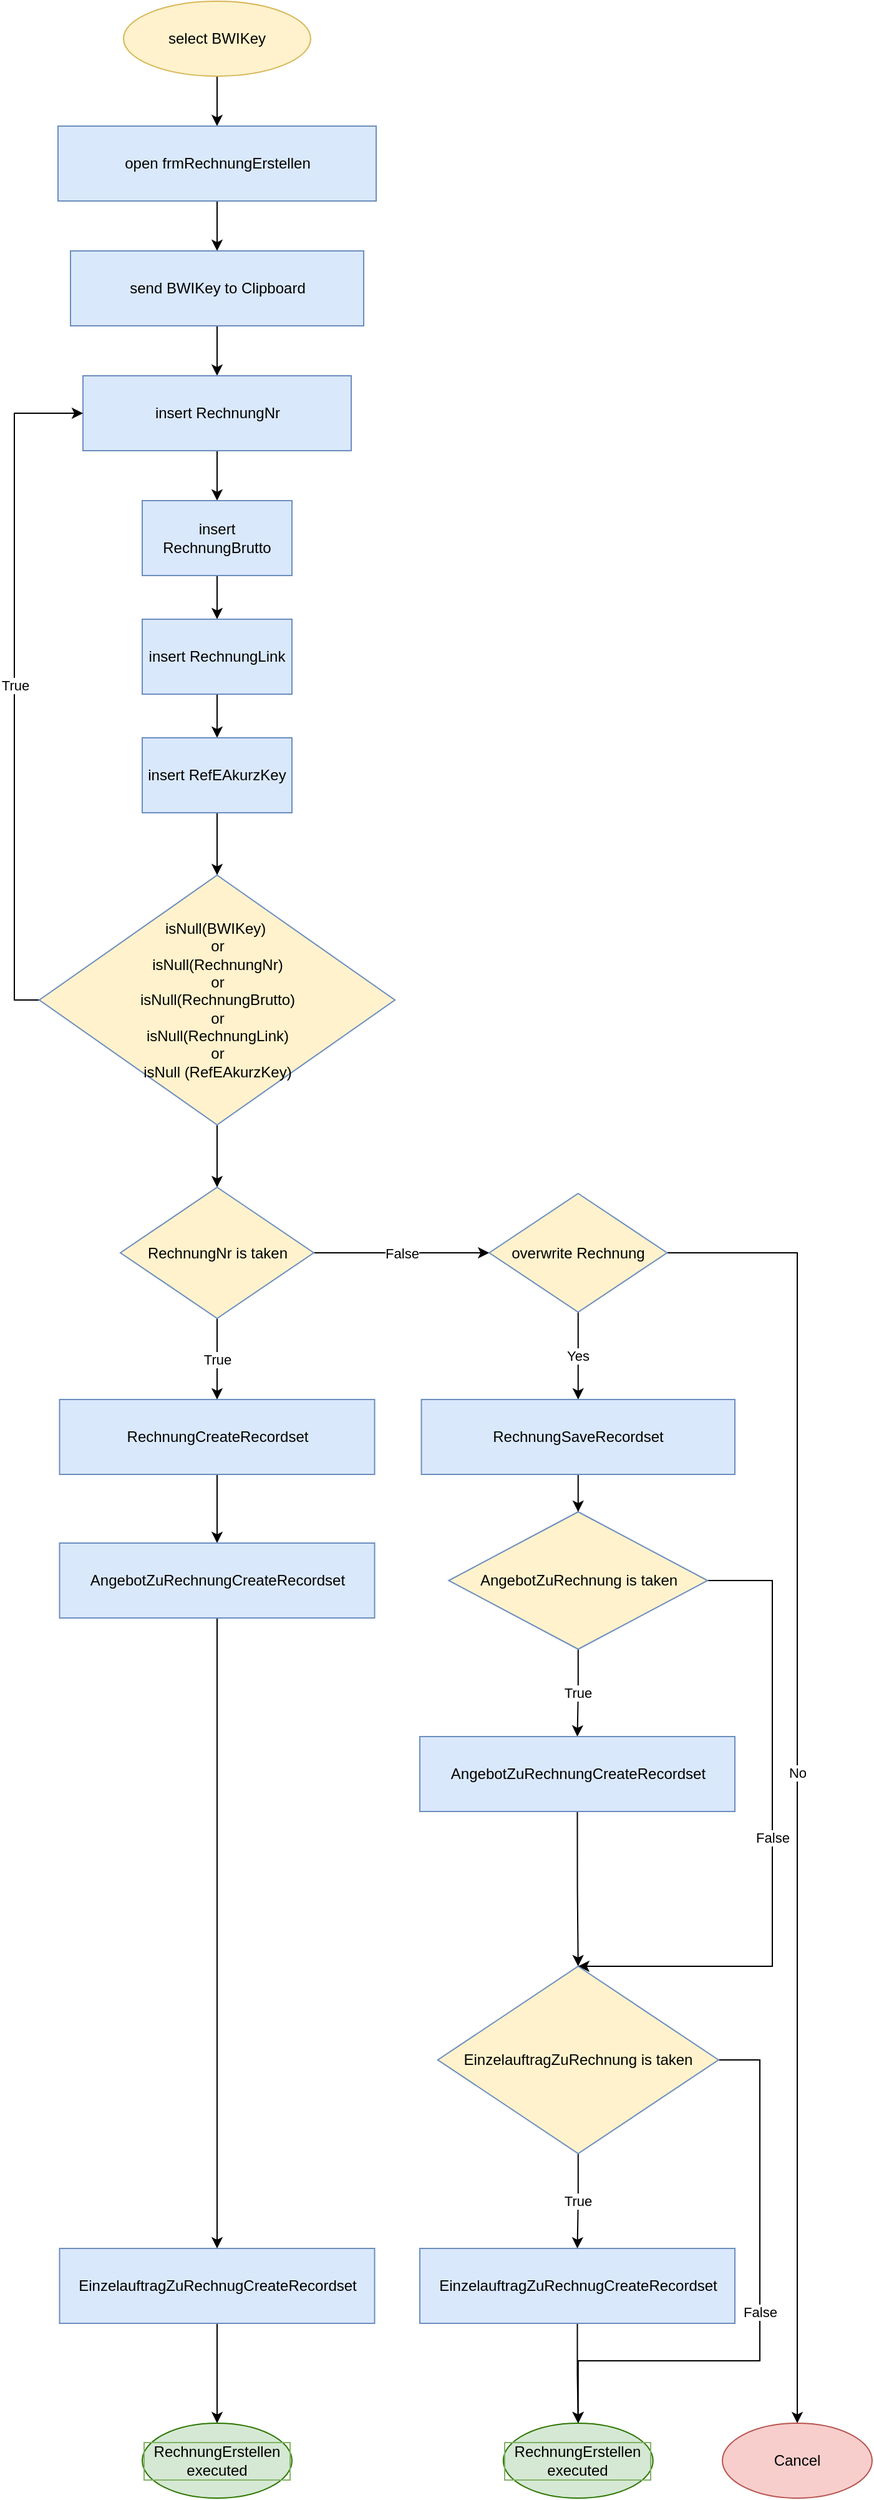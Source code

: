 <mxfile>
    <diagram id="8dnJfbRsM65urw3yMW-w" name="Page-1">
        <mxGraphModel dx="1134" dy="610" grid="1" gridSize="10" guides="1" tooltips="1" connect="1" arrows="1" fold="1" page="1" pageScale="1" pageWidth="827" pageHeight="1169" math="0" shadow="0">
            <root>
                <mxCell id="0"/>
                <mxCell id="1" parent="0"/>
                <mxCell id="24" style="edgeStyle=orthogonalEdgeStyle;rounded=0;orthogonalLoop=1;jettySize=auto;html=1;exitX=0.5;exitY=1;exitDx=0;exitDy=0;entryX=0.5;entryY=0;entryDx=0;entryDy=0;" parent="1" source="2" target="3" edge="1">
                    <mxGeometry relative="1" as="geometry"/>
                </mxCell>
                <mxCell id="2" value="select BWIKey" style="ellipse;whiteSpace=wrap;html=1;fillColor=#fff2cc;strokeColor=#d6b656;fontColor=#000000;" parent="1" vertex="1">
                    <mxGeometry x="170" y="30" width="150" height="60" as="geometry"/>
                </mxCell>
                <mxCell id="5" value="" style="edgeStyle=orthogonalEdgeStyle;rounded=0;orthogonalLoop=1;jettySize=auto;html=1;" parent="1" source="3" target="4" edge="1">
                    <mxGeometry relative="1" as="geometry"/>
                </mxCell>
                <mxCell id="3" value="open frmRechnungErstellen" style="whiteSpace=wrap;html=1;fillColor=#dae8fc;strokeColor=#6c8ebf;fontColor=#000000;" parent="1" vertex="1">
                    <mxGeometry x="117.5" y="130" width="255" height="60" as="geometry"/>
                </mxCell>
                <mxCell id="9" value="" style="edgeStyle=orthogonalEdgeStyle;rounded=0;orthogonalLoop=1;jettySize=auto;html=1;" parent="1" source="4" target="6" edge="1">
                    <mxGeometry relative="1" as="geometry"/>
                </mxCell>
                <mxCell id="4" value="send BWIKey to Clipboard" style="whiteSpace=wrap;html=1;fontColor=#000000;strokeColor=#6c8ebf;fillColor=#dae8fc;" parent="1" vertex="1">
                    <mxGeometry x="127.5" y="230" width="235" height="60" as="geometry"/>
                </mxCell>
                <mxCell id="8" value="" style="edgeStyle=orthogonalEdgeStyle;rounded=0;orthogonalLoop=1;jettySize=auto;html=1;" parent="1" source="6" target="7" edge="1">
                    <mxGeometry relative="1" as="geometry"/>
                </mxCell>
                <mxCell id="6" value="insert RechnungNr" style="whiteSpace=wrap;html=1;fontColor=#000000;strokeColor=#6c8ebf;fillColor=#dae8fc;" parent="1" vertex="1">
                    <mxGeometry x="137.5" y="330" width="215" height="60" as="geometry"/>
                </mxCell>
                <mxCell id="11" value="" style="edgeStyle=orthogonalEdgeStyle;rounded=0;orthogonalLoop=1;jettySize=auto;html=1;" parent="1" source="7" target="10" edge="1">
                    <mxGeometry relative="1" as="geometry"/>
                </mxCell>
                <mxCell id="7" value="insert RechnungBrutto" style="whiteSpace=wrap;html=1;fontColor=#000000;strokeColor=#6c8ebf;fillColor=#dae8fc;" parent="1" vertex="1">
                    <mxGeometry x="185" y="430" width="120" height="60" as="geometry"/>
                </mxCell>
                <mxCell id="13" value="" style="edgeStyle=orthogonalEdgeStyle;rounded=0;orthogonalLoop=1;jettySize=auto;html=1;" parent="1" source="10" target="12" edge="1">
                    <mxGeometry relative="1" as="geometry"/>
                </mxCell>
                <mxCell id="10" value="insert RechnungLink" style="whiteSpace=wrap;html=1;fontColor=#000000;strokeColor=#6c8ebf;fillColor=#dae8fc;" parent="1" vertex="1">
                    <mxGeometry x="185" y="525" width="120" height="60" as="geometry"/>
                </mxCell>
                <mxCell id="15" value="" style="edgeStyle=orthogonalEdgeStyle;rounded=0;orthogonalLoop=1;jettySize=auto;html=1;" parent="1" source="12" target="14" edge="1">
                    <mxGeometry relative="1" as="geometry"/>
                </mxCell>
                <mxCell id="12" value="insert RefEAkurzKey" style="whiteSpace=wrap;html=1;fontColor=#000000;strokeColor=#6c8ebf;fillColor=#dae8fc;" parent="1" vertex="1">
                    <mxGeometry x="185" y="620" width="120" height="60" as="geometry"/>
                </mxCell>
                <mxCell id="16" value="True" style="edgeStyle=orthogonalEdgeStyle;rounded=0;orthogonalLoop=1;jettySize=auto;html=1;exitX=0;exitY=0.5;exitDx=0;exitDy=0;entryX=0;entryY=0.5;entryDx=0;entryDy=0;labelBackgroundColor=#FFFFFF;fontColor=#000000;" parent="1" source="14" target="6" edge="1">
                    <mxGeometry relative="1" as="geometry"/>
                </mxCell>
                <mxCell id="89" style="edgeStyle=orthogonalEdgeStyle;rounded=0;orthogonalLoop=1;jettySize=auto;html=1;exitX=0.5;exitY=1;exitDx=0;exitDy=0;entryX=0.5;entryY=0;entryDx=0;entryDy=0;" parent="1" source="14" target="31" edge="1">
                    <mxGeometry relative="1" as="geometry"/>
                </mxCell>
                <mxCell id="14" value="isNull(BWIKey)&amp;nbsp;&lt;br&gt;or&lt;br&gt;isNull(RechnungNr) &lt;br&gt;or &lt;br&gt;isNull(RechnungBrutto)&lt;br&gt;or&lt;br&gt;isNull(RechnungLink)&lt;br&gt;or&lt;br&gt;isNull (RefEAkurzKey)" style="rhombus;whiteSpace=wrap;html=1;fontColor=#000000;strokeColor=#6c8ebf;fillColor=#FFF2CC;" parent="1" vertex="1">
                    <mxGeometry x="102.5" y="730" width="285" height="200" as="geometry"/>
                </mxCell>
                <mxCell id="96" value="True" style="edgeStyle=orthogonalEdgeStyle;rounded=0;orthogonalLoop=1;jettySize=auto;html=1;exitX=0.5;exitY=1;exitDx=0;exitDy=0;entryX=0.5;entryY=0;entryDx=0;entryDy=0;labelBackgroundColor=#FFFFFF;fontColor=#000000;" parent="1" source="17" target="27" edge="1">
                    <mxGeometry relative="1" as="geometry"/>
                </mxCell>
                <mxCell id="98" value="False" style="edgeStyle=orthogonalEdgeStyle;rounded=0;orthogonalLoop=1;jettySize=auto;html=1;exitX=1;exitY=0.5;exitDx=0;exitDy=0;entryX=0.5;entryY=0;entryDx=0;entryDy=0;labelBackgroundColor=#FFFFFF;fontColor=#000000;" parent="1" source="17" target="19" edge="1">
                    <mxGeometry relative="1" as="geometry">
                        <Array as="points">
                            <mxPoint x="690" y="1295"/>
                            <mxPoint x="690" y="1604"/>
                        </Array>
                    </mxGeometry>
                </mxCell>
                <mxCell id="17" value="AngebotZuRechnung is taken" style="rhombus;whiteSpace=wrap;html=1;fontColor=#000000;strokeColor=#6c8ebf;fillColor=#FFF2CC;" parent="1" vertex="1">
                    <mxGeometry x="430.63" y="1240" width="207.5" height="110" as="geometry"/>
                </mxCell>
                <mxCell id="99" value="True" style="edgeStyle=orthogonalEdgeStyle;rounded=0;orthogonalLoop=1;jettySize=auto;html=1;exitX=0.5;exitY=1;exitDx=0;exitDy=0;entryX=0.5;entryY=0;entryDx=0;entryDy=0;labelBackgroundColor=#FFFFFF;fontColor=#000000;" parent="1" source="19" target="64" edge="1">
                    <mxGeometry relative="1" as="geometry"/>
                </mxCell>
                <mxCell id="108" value="False" style="edgeStyle=orthogonalEdgeStyle;rounded=0;orthogonalLoop=1;jettySize=auto;html=1;exitX=1;exitY=0.5;exitDx=0;exitDy=0;entryX=0.5;entryY=0;entryDx=0;entryDy=0;" edge="1" parent="1" source="19" target="100">
                    <mxGeometry relative="1" as="geometry">
                        <Array as="points">
                            <mxPoint x="680" y="1679"/>
                            <mxPoint x="680" y="1920"/>
                            <mxPoint x="534" y="1920"/>
                        </Array>
                    </mxGeometry>
                </mxCell>
                <mxCell id="19" value="EinzelauftragZuRechnung is taken" style="rhombus;whiteSpace=wrap;html=1;fontColor=#000000;strokeColor=#6c8ebf;fillColor=#FFF2CC;" parent="1" vertex="1">
                    <mxGeometry x="421.88" y="1604" width="225" height="150" as="geometry"/>
                </mxCell>
                <mxCell id="103" style="edgeStyle=orthogonalEdgeStyle;rounded=0;orthogonalLoop=1;jettySize=auto;html=1;exitX=0.5;exitY=1;exitDx=0;exitDy=0;entryX=0.5;entryY=0;entryDx=0;entryDy=0;" edge="1" parent="1" source="22" target="102">
                    <mxGeometry relative="1" as="geometry"/>
                </mxCell>
                <mxCell id="22" value="RechnungCreateRecordset" style="whiteSpace=wrap;html=1;fontColor=#000000;strokeColor=#6c8ebf;fillColor=#DAE8FC;" parent="1" vertex="1">
                    <mxGeometry x="118.75" y="1150" width="252.5" height="60" as="geometry"/>
                </mxCell>
                <mxCell id="97" style="edgeStyle=orthogonalEdgeStyle;rounded=0;orthogonalLoop=1;jettySize=auto;html=1;exitX=0.5;exitY=1;exitDx=0;exitDy=0;entryX=0.5;entryY=0;entryDx=0;entryDy=0;labelBackgroundColor=#FFFFFF;fontColor=#000000;" parent="1" source="27" target="19" edge="1">
                    <mxGeometry relative="1" as="geometry"/>
                </mxCell>
                <mxCell id="27" value="&lt;span&gt;AngebotZuRechnungCreateRecordset&lt;/span&gt;" style="whiteSpace=wrap;html=1;fontColor=#000000;strokeColor=#6c8ebf;fillColor=#DAE8FC;" parent="1" vertex="1">
                    <mxGeometry x="407.5" y="1420" width="252.5" height="60" as="geometry"/>
                </mxCell>
                <mxCell id="90" value="True" style="edgeStyle=orthogonalEdgeStyle;rounded=0;orthogonalLoop=1;jettySize=auto;html=1;exitX=0.5;exitY=1;exitDx=0;exitDy=0;entryX=0.5;entryY=0;entryDx=0;entryDy=0;labelBackgroundColor=#FFFFFF;fontColor=#000000;" parent="1" source="31" target="22" edge="1">
                    <mxGeometry relative="1" as="geometry"/>
                </mxCell>
                <mxCell id="91" value="False" style="edgeStyle=orthogonalEdgeStyle;rounded=0;orthogonalLoop=1;jettySize=auto;html=1;exitX=1;exitY=0.5;exitDx=0;exitDy=0;entryX=0;entryY=0.5;entryDx=0;entryDy=0;labelBackgroundColor=#FFFFFF;fontColor=#000000;" parent="1" source="31" target="37" edge="1">
                    <mxGeometry relative="1" as="geometry"/>
                </mxCell>
                <mxCell id="31" value="RechnungNr is taken" style="rhombus;whiteSpace=wrap;html=1;fontColor=#000000;strokeColor=#6c8ebf;fillColor=#FFF2CC;" parent="1" vertex="1">
                    <mxGeometry x="167.5" y="980" width="155" height="105" as="geometry"/>
                </mxCell>
                <mxCell id="92" value="Yes" style="edgeStyle=orthogonalEdgeStyle;rounded=0;orthogonalLoop=1;jettySize=auto;html=1;exitX=0.5;exitY=1;exitDx=0;exitDy=0;entryX=0.5;entryY=0;entryDx=0;entryDy=0;labelBackgroundColor=#FFFFFF;fontColor=#000000;" parent="1" source="37" target="51" edge="1">
                    <mxGeometry relative="1" as="geometry"/>
                </mxCell>
                <mxCell id="93" value="No" style="edgeStyle=orthogonalEdgeStyle;rounded=0;orthogonalLoop=1;jettySize=auto;html=1;exitX=1;exitY=0.5;exitDx=0;exitDy=0;entryX=0.5;entryY=0;entryDx=0;entryDy=0;labelBackgroundColor=#FFFFFF;fontColor=#000000;" parent="1" source="37" target="42" edge="1">
                    <mxGeometry relative="1" as="geometry"/>
                </mxCell>
                <mxCell id="37" value="overwrite Rechnung" style="rhombus;whiteSpace=wrap;html=1;fontColor=#000000;strokeColor=#6c8ebf;fillColor=#FFF2CC;" parent="1" vertex="1">
                    <mxGeometry x="463.13" y="985" width="142.5" height="95" as="geometry"/>
                </mxCell>
                <mxCell id="42" value="Cancel" style="ellipse;whiteSpace=wrap;html=1;fontColor=#000000;strokeColor=#B85450;fillColor=#F8CECC;" parent="1" vertex="1">
                    <mxGeometry x="650" y="1970" width="120" height="60" as="geometry"/>
                </mxCell>
                <mxCell id="95" style="edgeStyle=orthogonalEdgeStyle;rounded=0;orthogonalLoop=1;jettySize=auto;html=1;exitX=0.5;exitY=1;exitDx=0;exitDy=0;entryX=0.5;entryY=0;entryDx=0;entryDy=0;labelBackgroundColor=#FFFFFF;fontColor=#000000;" parent="1" source="51" target="17" edge="1">
                    <mxGeometry relative="1" as="geometry"/>
                </mxCell>
                <mxCell id="51" value="RechnungSaveRecordset" style="whiteSpace=wrap;html=1;fontColor=#000000;strokeColor=#6c8ebf;fillColor=#DAE8FC;" parent="1" vertex="1">
                    <mxGeometry x="408.75" y="1150" width="251.25" height="60" as="geometry"/>
                </mxCell>
                <mxCell id="101" value="" style="edgeStyle=orthogonalEdgeStyle;rounded=0;orthogonalLoop=1;jettySize=auto;html=1;labelBackgroundColor=#FFFFFF;fontColor=#000000;" parent="1" source="64" target="100" edge="1">
                    <mxGeometry relative="1" as="geometry"/>
                </mxCell>
                <mxCell id="64" value="&lt;span&gt;EinzelauftragZuRechnugCreateRecordset&lt;/span&gt;" style="whiteSpace=wrap;html=1;fontColor=#000000;strokeColor=#6c8ebf;fillColor=#DAE8FC;" parent="1" vertex="1">
                    <mxGeometry x="407.5" y="1830" width="252.5" height="60" as="geometry"/>
                </mxCell>
                <mxCell id="100" value="RechnungErstellen executed" style="ellipse;whiteSpace=wrap;html=1;strokeColor=#2D7600;fillColor=#D5E8D4;fontColor=#000000;labelBorderColor=#82B366;" parent="1" vertex="1">
                    <mxGeometry x="474.38" y="1970" width="120" height="60" as="geometry"/>
                </mxCell>
                <mxCell id="105" style="edgeStyle=orthogonalEdgeStyle;rounded=0;orthogonalLoop=1;jettySize=auto;html=1;exitX=0.5;exitY=1;exitDx=0;exitDy=0;entryX=0.5;entryY=0;entryDx=0;entryDy=0;" edge="1" parent="1" source="102" target="104">
                    <mxGeometry relative="1" as="geometry"/>
                </mxCell>
                <mxCell id="102" value="&lt;span&gt;AngebotZuRechnungCreateRecordset&lt;/span&gt;" style="whiteSpace=wrap;html=1;fontColor=#000000;strokeColor=#6c8ebf;fillColor=#DAE8FC;" vertex="1" parent="1">
                    <mxGeometry x="118.75" y="1265" width="252.5" height="60" as="geometry"/>
                </mxCell>
                <mxCell id="107" style="edgeStyle=orthogonalEdgeStyle;rounded=0;orthogonalLoop=1;jettySize=auto;html=1;exitX=0.5;exitY=1;exitDx=0;exitDy=0;entryX=0.5;entryY=0;entryDx=0;entryDy=0;" edge="1" parent="1" source="104" target="106">
                    <mxGeometry relative="1" as="geometry"/>
                </mxCell>
                <mxCell id="104" value="&lt;span&gt;EinzelauftragZuRechnugCreateRecordset&lt;/span&gt;" style="whiteSpace=wrap;html=1;fontColor=#000000;strokeColor=#6c8ebf;fillColor=#DAE8FC;" vertex="1" parent="1">
                    <mxGeometry x="118.75" y="1830" width="252.5" height="60" as="geometry"/>
                </mxCell>
                <mxCell id="106" value="RechnungErstellen executed" style="ellipse;whiteSpace=wrap;html=1;strokeColor=#2D7600;fillColor=#D5E8D4;fontColor=#000000;labelBorderColor=#82B366;" vertex="1" parent="1">
                    <mxGeometry x="185" y="1970" width="120" height="60" as="geometry"/>
                </mxCell>
            </root>
        </mxGraphModel>
    </diagram>
</mxfile>